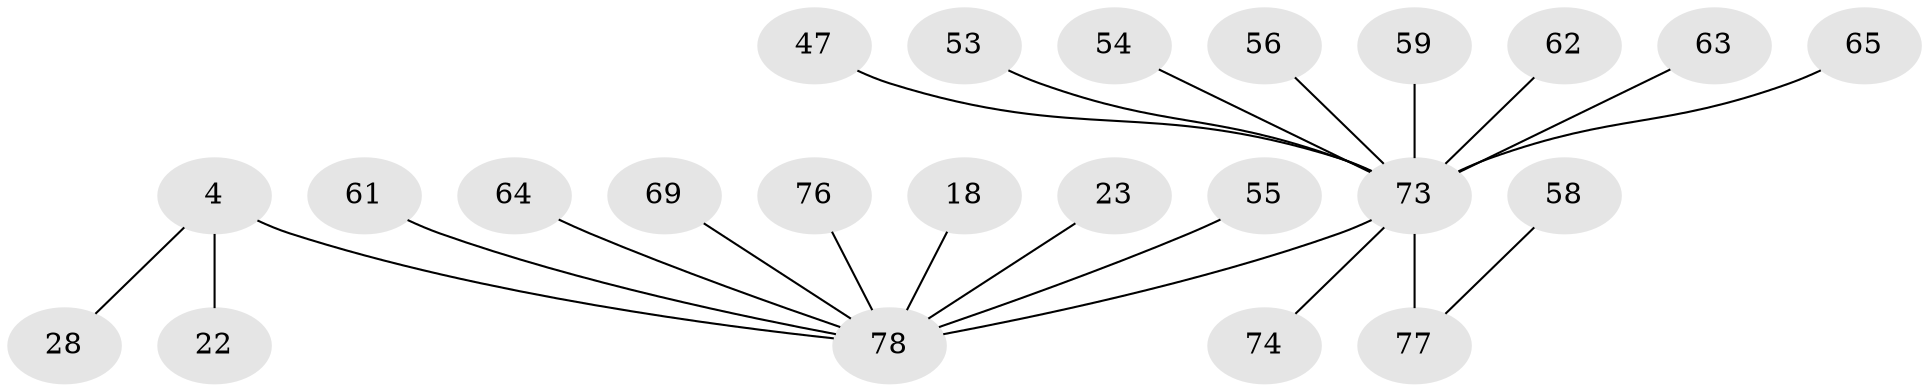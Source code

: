 // original degree distribution, {3: 0.21794871794871795, 4: 0.10256410256410256, 6: 0.02564102564102564, 7: 0.01282051282051282, 5: 0.038461538461538464, 2: 0.23076923076923078, 1: 0.3717948717948718}
// Generated by graph-tools (version 1.1) at 2025/45/03/04/25 21:45:29]
// undirected, 23 vertices, 22 edges
graph export_dot {
graph [start="1"]
  node [color=gray90,style=filled];
  4;
  18;
  22 [super="+6"];
  23;
  28;
  47 [super="+46"];
  53;
  54;
  55;
  56;
  58;
  59;
  61;
  62 [super="+29+48"];
  63 [super="+60"];
  64;
  65;
  69 [super="+41"];
  73 [super="+52+51+67+68"];
  74;
  76 [super="+44+70+75"];
  77 [super="+32+57"];
  78 [super="+26+71+36+49"];
  4 -- 28;
  4 -- 22 [weight=2];
  4 -- 78 [weight=4];
  18 -- 78;
  23 -- 78;
  47 -- 73;
  53 -- 73;
  54 -- 73;
  55 -- 78;
  56 -- 73;
  58 -- 77;
  59 -- 73;
  61 -- 78;
  62 -- 73 [weight=2];
  63 -- 73;
  64 -- 78;
  65 -- 73;
  69 -- 78;
  73 -- 78 [weight=6];
  73 -- 74;
  73 -- 77 [weight=3];
  76 -- 78 [weight=2];
}
